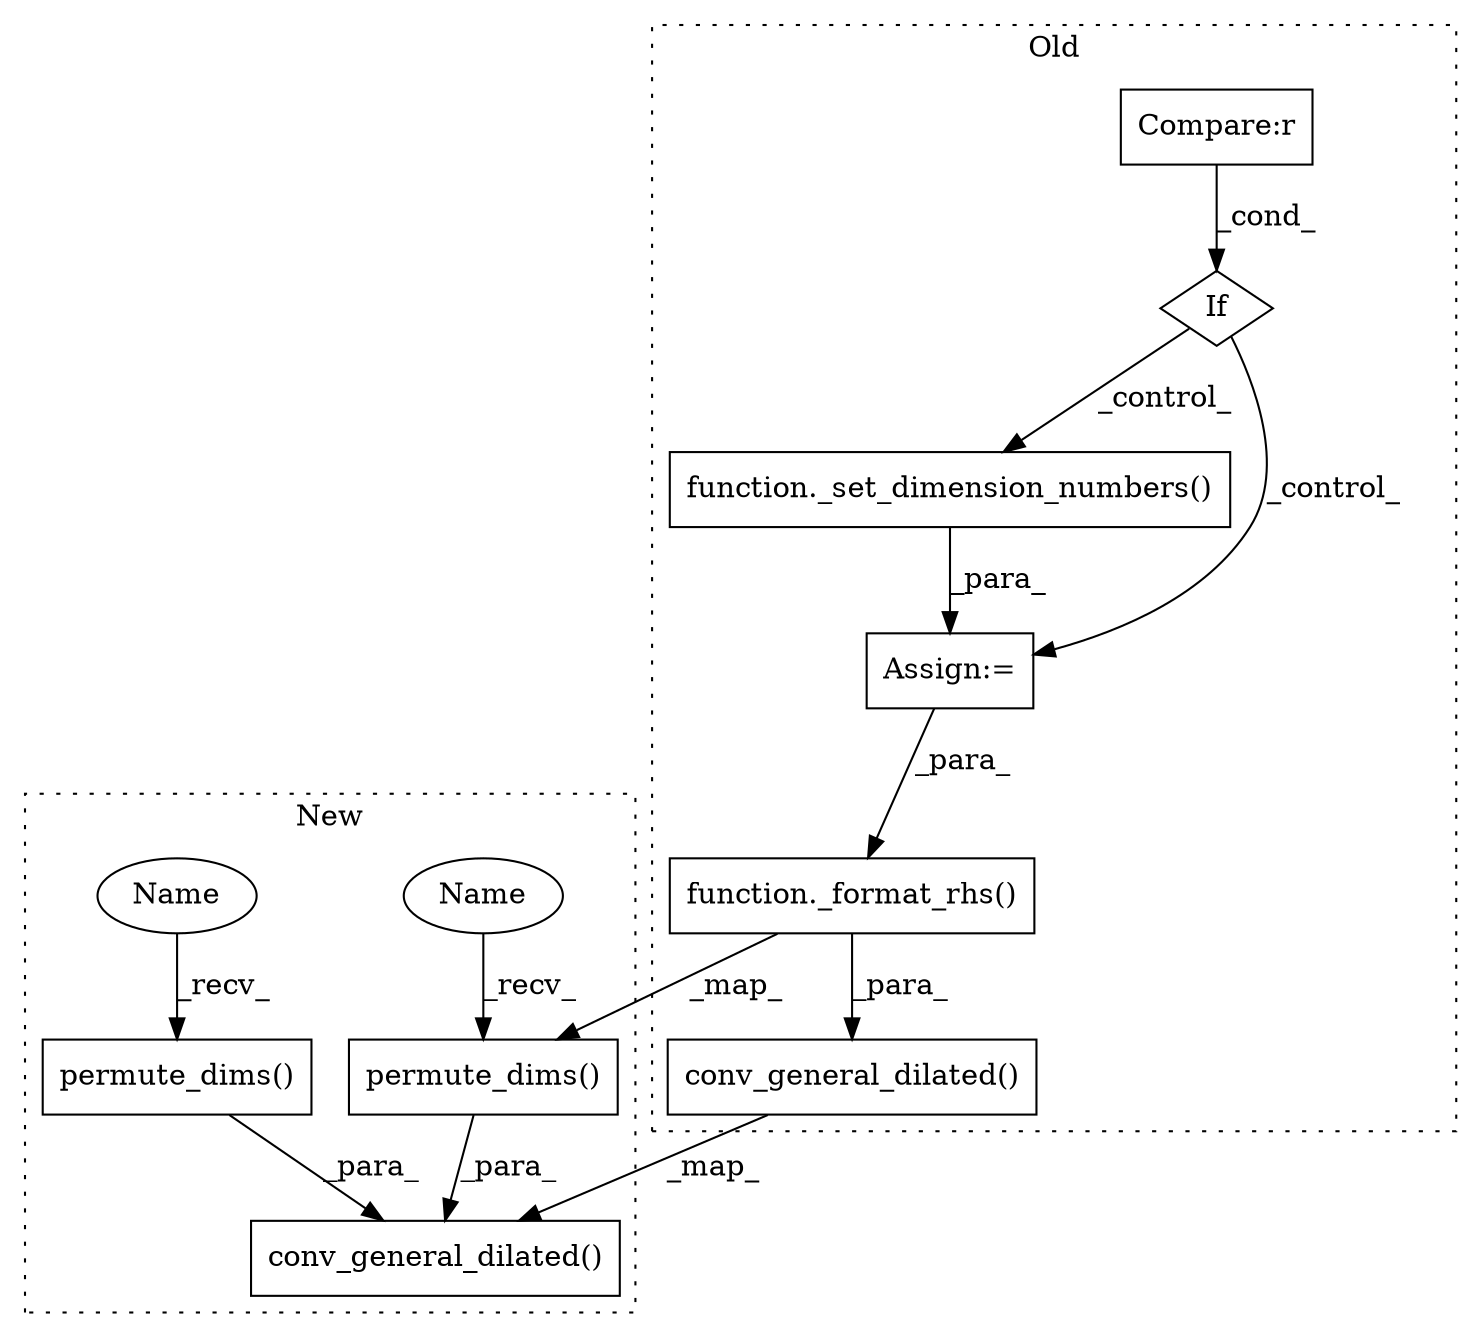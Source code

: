 digraph G {
subgraph cluster0 {
1 [label="function._format_rhs()" a="75" s="5382,5416" l="12,1" shape="box"];
4 [label="conv_general_dilated()" a="75" s="5335,5458" l="34,262" shape="box"];
5 [label="function._set_dimension_numbers()" a="75" s="5295,5322" l="23,1" shape="box"];
6 [label="If" a="96" s="5237" l="3" shape="diamond"];
7 [label="Compare:r" a="40" s="5240" l="25" shape="box"];
9 [label="Assign:=" a="68" s="5292" l="3" shape="box"];
label = "Old";
style="dotted";
}
subgraph cluster1 {
2 [label="permute_dims()" a="75" s="5709,5729" l="17,19" shape="box"];
3 [label="conv_general_dilated()" a="75" s="5618,5797" l="38,264" shape="box"];
8 [label="permute_dims()" a="75" s="5656,5676" l="17,19" shape="box"];
10 [label="Name" a="87" s="5709" l="3" shape="ellipse"];
11 [label="Name" a="87" s="5656" l="3" shape="ellipse"];
label = "New";
style="dotted";
}
1 -> 4 [label="_para_"];
1 -> 2 [label="_map_"];
2 -> 3 [label="_para_"];
4 -> 3 [label="_map_"];
5 -> 9 [label="_para_"];
6 -> 5 [label="_control_"];
6 -> 9 [label="_control_"];
7 -> 6 [label="_cond_"];
8 -> 3 [label="_para_"];
9 -> 1 [label="_para_"];
10 -> 2 [label="_recv_"];
11 -> 8 [label="_recv_"];
}